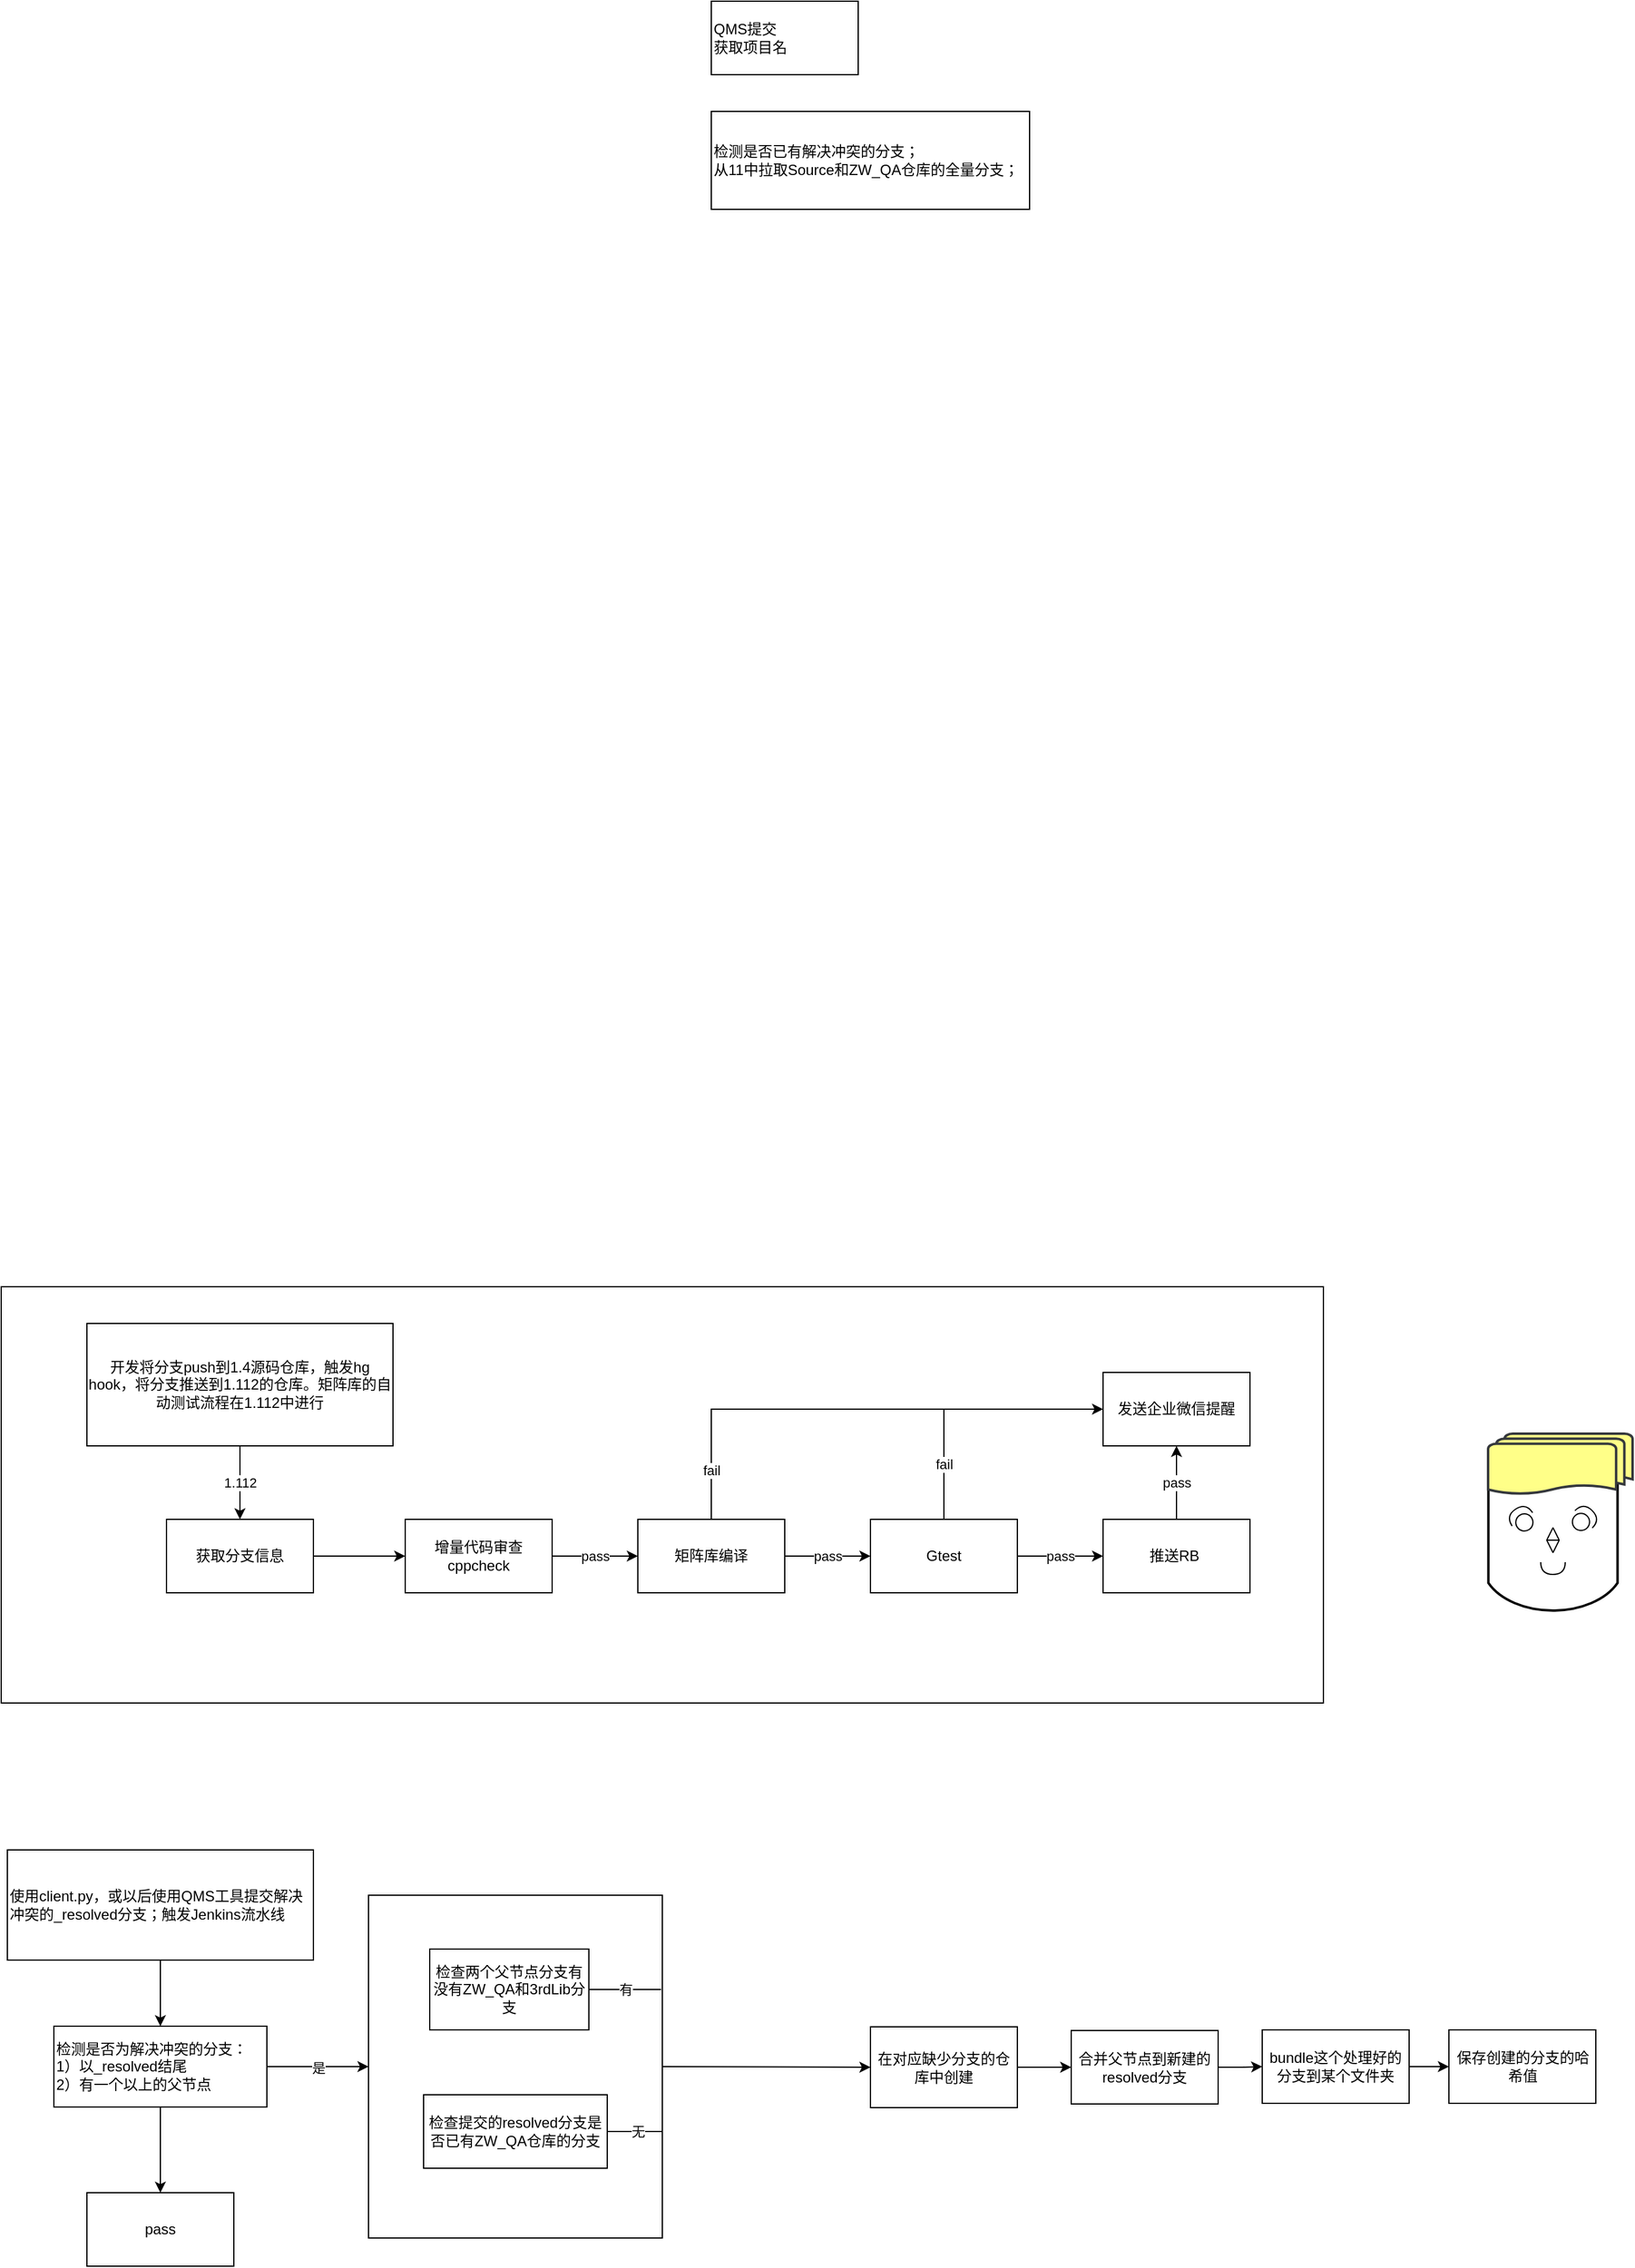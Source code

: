 <mxfile version="21.0.10" type="github">
  <diagram name="第 1 页" id="Z4eAZqu2N7-Lt7AsqKX3">
    <mxGraphModel dx="2265" dy="689" grid="1" gridSize="10" guides="1" tooltips="1" connect="1" arrows="1" fold="1" page="1" pageScale="1" pageWidth="827" pageHeight="1169" math="0" shadow="0">
      <root>
        <mxCell id="0" />
        <mxCell id="1" parent="0" />
        <mxCell id="QbmTx8f9Gs04z3HgYHxX-75" value="" style="rounded=0;whiteSpace=wrap;html=1;" vertex="1" parent="1">
          <mxGeometry x="-220" y="1587" width="240" height="280" as="geometry" />
        </mxCell>
        <mxCell id="QbmTx8f9Gs04z3HgYHxX-55" value="" style="strokeWidth=2;html=1;shape=mxgraph.flowchart.delay;whiteSpace=wrap;rotation=90;" vertex="1" parent="1">
          <mxGeometry x="690" y="1244.25" width="115" height="105.5" as="geometry" />
        </mxCell>
        <mxCell id="QbmTx8f9Gs04z3HgYHxX-47" value="" style="rounded=0;whiteSpace=wrap;html=1;" vertex="1" parent="1">
          <mxGeometry x="-520" y="1090" width="1080" height="340" as="geometry" />
        </mxCell>
        <mxCell id="QbmTx8f9Gs04z3HgYHxX-28" value="QMS提交&lt;br&gt;获取项目名" style="rounded=0;whiteSpace=wrap;html=1;align=left;" vertex="1" parent="1">
          <mxGeometry x="60" y="40" width="120" height="60" as="geometry" />
        </mxCell>
        <mxCell id="QbmTx8f9Gs04z3HgYHxX-29" value="检测是否已有解决冲突的分支；&lt;br&gt;从11中拉取Source和ZW_QA仓库的全量分支；&lt;br&gt;" style="rounded=0;whiteSpace=wrap;html=1;align=left;" vertex="1" parent="1">
          <mxGeometry x="60" y="130" width="260" height="80" as="geometry" />
        </mxCell>
        <mxCell id="QbmTx8f9Gs04z3HgYHxX-35" value="" style="edgeStyle=orthogonalEdgeStyle;rounded=0;orthogonalLoop=1;jettySize=auto;html=1;" edge="1" parent="1" source="QbmTx8f9Gs04z3HgYHxX-30" target="QbmTx8f9Gs04z3HgYHxX-34">
          <mxGeometry relative="1" as="geometry" />
        </mxCell>
        <mxCell id="QbmTx8f9Gs04z3HgYHxX-30" value="获取分支信息" style="rounded=0;whiteSpace=wrap;html=1;" vertex="1" parent="1">
          <mxGeometry x="-385" y="1280" width="120" height="60" as="geometry" />
        </mxCell>
        <mxCell id="QbmTx8f9Gs04z3HgYHxX-33" value="1.112" style="edgeStyle=orthogonalEdgeStyle;rounded=0;orthogonalLoop=1;jettySize=auto;html=1;" edge="1" parent="1" source="QbmTx8f9Gs04z3HgYHxX-31" target="QbmTx8f9Gs04z3HgYHxX-30">
          <mxGeometry relative="1" as="geometry" />
        </mxCell>
        <mxCell id="QbmTx8f9Gs04z3HgYHxX-31" value="开发将分支push到1.4源码仓库，触发hg hook，将分支推送到1.112的仓库。矩阵库的自动测试流程在1.112中进行" style="rounded=0;whiteSpace=wrap;html=1;" vertex="1" parent="1">
          <mxGeometry x="-450" y="1120" width="250" height="100" as="geometry" />
        </mxCell>
        <mxCell id="QbmTx8f9Gs04z3HgYHxX-37" value="pass" style="edgeStyle=orthogonalEdgeStyle;rounded=0;orthogonalLoop=1;jettySize=auto;html=1;" edge="1" parent="1" source="QbmTx8f9Gs04z3HgYHxX-34" target="QbmTx8f9Gs04z3HgYHxX-36">
          <mxGeometry relative="1" as="geometry" />
        </mxCell>
        <mxCell id="QbmTx8f9Gs04z3HgYHxX-34" value="增量代码审查cppcheck" style="rounded=0;whiteSpace=wrap;html=1;" vertex="1" parent="1">
          <mxGeometry x="-190" y="1280" width="120" height="60" as="geometry" />
        </mxCell>
        <mxCell id="QbmTx8f9Gs04z3HgYHxX-39" value="pass" style="edgeStyle=orthogonalEdgeStyle;rounded=0;orthogonalLoop=1;jettySize=auto;html=1;" edge="1" parent="1" source="QbmTx8f9Gs04z3HgYHxX-36" target="QbmTx8f9Gs04z3HgYHxX-38">
          <mxGeometry relative="1" as="geometry">
            <Array as="points">
              <mxPoint x="150" y="1310" />
              <mxPoint x="150" y="1310" />
            </Array>
          </mxGeometry>
        </mxCell>
        <mxCell id="QbmTx8f9Gs04z3HgYHxX-36" value="矩阵库编译" style="rounded=0;whiteSpace=wrap;html=1;" vertex="1" parent="1">
          <mxGeometry y="1280" width="120" height="60" as="geometry" />
        </mxCell>
        <mxCell id="QbmTx8f9Gs04z3HgYHxX-41" value="pass" style="edgeStyle=orthogonalEdgeStyle;rounded=0;orthogonalLoop=1;jettySize=auto;html=1;" edge="1" parent="1" source="QbmTx8f9Gs04z3HgYHxX-38" target="QbmTx8f9Gs04z3HgYHxX-40">
          <mxGeometry relative="1" as="geometry" />
        </mxCell>
        <mxCell id="QbmTx8f9Gs04z3HgYHxX-38" value="Gtest" style="rounded=0;whiteSpace=wrap;html=1;" vertex="1" parent="1">
          <mxGeometry x="190" y="1280" width="120" height="60" as="geometry" />
        </mxCell>
        <mxCell id="QbmTx8f9Gs04z3HgYHxX-44" value="pass" style="edgeStyle=orthogonalEdgeStyle;rounded=0;orthogonalLoop=1;jettySize=auto;html=1;" edge="1" parent="1" source="QbmTx8f9Gs04z3HgYHxX-40" target="QbmTx8f9Gs04z3HgYHxX-43">
          <mxGeometry relative="1" as="geometry" />
        </mxCell>
        <mxCell id="QbmTx8f9Gs04z3HgYHxX-40" value="推送RB&amp;nbsp;" style="rounded=0;whiteSpace=wrap;html=1;" vertex="1" parent="1">
          <mxGeometry x="380" y="1280" width="120" height="60" as="geometry" />
        </mxCell>
        <mxCell id="QbmTx8f9Gs04z3HgYHxX-43" value="发送企业微信提醒" style="rounded=0;whiteSpace=wrap;html=1;" vertex="1" parent="1">
          <mxGeometry x="380" y="1160" width="120" height="60" as="geometry" />
        </mxCell>
        <mxCell id="QbmTx8f9Gs04z3HgYHxX-45" value="fail" style="endArrow=classic;html=1;rounded=0;exitX=0.5;exitY=0;exitDx=0;exitDy=0;entryX=0;entryY=0.5;entryDx=0;entryDy=0;" edge="1" parent="1" source="QbmTx8f9Gs04z3HgYHxX-36" target="QbmTx8f9Gs04z3HgYHxX-43">
          <mxGeometry x="-0.805" width="50" height="50" relative="1" as="geometry">
            <mxPoint x="70" y="1250" as="sourcePoint" />
            <mxPoint x="120" y="1200" as="targetPoint" />
            <Array as="points">
              <mxPoint x="60" y="1190" />
            </Array>
            <mxPoint as="offset" />
          </mxGeometry>
        </mxCell>
        <mxCell id="QbmTx8f9Gs04z3HgYHxX-46" value="fail" style="endArrow=none;html=1;rounded=0;exitX=0.5;exitY=0;exitDx=0;exitDy=0;" edge="1" parent="1" source="QbmTx8f9Gs04z3HgYHxX-38">
          <mxGeometry width="50" height="50" relative="1" as="geometry">
            <mxPoint x="210" y="1260" as="sourcePoint" />
            <mxPoint x="250" y="1190" as="targetPoint" />
          </mxGeometry>
        </mxCell>
        <mxCell id="QbmTx8f9Gs04z3HgYHxX-59" value="" style="edgeStyle=orthogonalEdgeStyle;rounded=0;orthogonalLoop=1;jettySize=auto;html=1;" edge="1" parent="1" source="QbmTx8f9Gs04z3HgYHxX-48" target="QbmTx8f9Gs04z3HgYHxX-49">
          <mxGeometry relative="1" as="geometry" />
        </mxCell>
        <mxCell id="QbmTx8f9Gs04z3HgYHxX-48" value="使用client.py，或以后使用QMS工具提交解决冲突的_resolved分支；触发Jenkins流水线" style="rounded=0;whiteSpace=wrap;html=1;align=left;" vertex="1" parent="1">
          <mxGeometry x="-515" y="1550" width="250" height="90" as="geometry" />
        </mxCell>
        <mxCell id="QbmTx8f9Gs04z3HgYHxX-58" value="是" style="edgeStyle=orthogonalEdgeStyle;rounded=0;orthogonalLoop=1;jettySize=auto;html=1;" edge="1" parent="1" source="QbmTx8f9Gs04z3HgYHxX-49">
          <mxGeometry relative="1" as="geometry">
            <mxPoint x="-220" y="1727" as="targetPoint" />
          </mxGeometry>
        </mxCell>
        <mxCell id="QbmTx8f9Gs04z3HgYHxX-72" value="" style="edgeStyle=orthogonalEdgeStyle;rounded=0;orthogonalLoop=1;jettySize=auto;html=1;" edge="1" parent="1" source="QbmTx8f9Gs04z3HgYHxX-49" target="QbmTx8f9Gs04z3HgYHxX-70">
          <mxGeometry relative="1" as="geometry" />
        </mxCell>
        <mxCell id="QbmTx8f9Gs04z3HgYHxX-49" value="检测是否为解决冲突的分支：&lt;br&gt;1）以_resolved结尾&lt;br&gt;2）有一个以上的父节点" style="rounded=0;whiteSpace=wrap;html=1;align=left;" vertex="1" parent="1">
          <mxGeometry x="-477" y="1694" width="174" height="66" as="geometry" />
        </mxCell>
        <mxCell id="QbmTx8f9Gs04z3HgYHxX-50" value="" style="shape=providedRequiredInterface;html=1;verticalLabelPosition=bottom;sketch=0;rotation=-123;" vertex="1" parent="1">
          <mxGeometry x="712.5" y="1270" width="20" height="20" as="geometry" />
        </mxCell>
        <mxCell id="QbmTx8f9Gs04z3HgYHxX-51" value="" style="shape=providedRequiredInterface;html=1;verticalLabelPosition=bottom;sketch=0;rotation=-45;" vertex="1" parent="1">
          <mxGeometry x="762.5" y="1270" width="20" height="20" as="geometry" />
        </mxCell>
        <mxCell id="QbmTx8f9Gs04z3HgYHxX-52" value="" style="shape=requiredInterface;html=1;verticalLabelPosition=bottom;sketch=0;rotation=90;" vertex="1" parent="1">
          <mxGeometry x="742.5" y="1310" width="10" height="20" as="geometry" />
        </mxCell>
        <mxCell id="QbmTx8f9Gs04z3HgYHxX-53" value="" style="verticalLabelPosition=bottom;verticalAlign=top;html=1;shape=mxgraph.flowchart.sort;" vertex="1" parent="1">
          <mxGeometry x="742.5" y="1287" width="10" height="20" as="geometry" />
        </mxCell>
        <mxCell id="QbmTx8f9Gs04z3HgYHxX-56" value="" style="strokeWidth=2;html=1;shape=mxgraph.flowchart.multi-document;whiteSpace=wrap;fillColor=#ffff88;strokeColor=#36393d;" vertex="1" parent="1">
          <mxGeometry x="694.5" y="1210" width="118" height="50" as="geometry" />
        </mxCell>
        <mxCell id="QbmTx8f9Gs04z3HgYHxX-65" value="" style="edgeStyle=orthogonalEdgeStyle;rounded=0;orthogonalLoop=1;jettySize=auto;html=1;" edge="1" parent="1" source="QbmTx8f9Gs04z3HgYHxX-62" target="QbmTx8f9Gs04z3HgYHxX-64">
          <mxGeometry relative="1" as="geometry" />
        </mxCell>
        <mxCell id="QbmTx8f9Gs04z3HgYHxX-62" value="在对应缺少分支的仓库中创建" style="rounded=0;whiteSpace=wrap;html=1;" vertex="1" parent="1">
          <mxGeometry x="190" y="1694.5" width="120" height="66" as="geometry" />
        </mxCell>
        <mxCell id="QbmTx8f9Gs04z3HgYHxX-67" value="" style="edgeStyle=orthogonalEdgeStyle;rounded=0;orthogonalLoop=1;jettySize=auto;html=1;" edge="1" parent="1" source="QbmTx8f9Gs04z3HgYHxX-64" target="QbmTx8f9Gs04z3HgYHxX-66">
          <mxGeometry relative="1" as="geometry" />
        </mxCell>
        <mxCell id="QbmTx8f9Gs04z3HgYHxX-64" value="合并父节点到新建的resolved分支" style="rounded=0;whiteSpace=wrap;html=1;" vertex="1" parent="1">
          <mxGeometry x="354" y="1697.5" width="120" height="60" as="geometry" />
        </mxCell>
        <mxCell id="QbmTx8f9Gs04z3HgYHxX-69" value="" style="edgeStyle=orthogonalEdgeStyle;rounded=0;orthogonalLoop=1;jettySize=auto;html=1;" edge="1" parent="1" source="QbmTx8f9Gs04z3HgYHxX-66" target="QbmTx8f9Gs04z3HgYHxX-68">
          <mxGeometry relative="1" as="geometry" />
        </mxCell>
        <mxCell id="QbmTx8f9Gs04z3HgYHxX-66" value="bundle这个处理好的分支到某个文件夹" style="rounded=0;whiteSpace=wrap;html=1;" vertex="1" parent="1">
          <mxGeometry x="510" y="1697" width="120" height="60" as="geometry" />
        </mxCell>
        <mxCell id="QbmTx8f9Gs04z3HgYHxX-68" value="保存创建的分支的哈希值" style="rounded=0;whiteSpace=wrap;html=1;" vertex="1" parent="1">
          <mxGeometry x="662.5" y="1697" width="120" height="60" as="geometry" />
        </mxCell>
        <mxCell id="QbmTx8f9Gs04z3HgYHxX-70" value="pass" style="rounded=0;whiteSpace=wrap;html=1;" vertex="1" parent="1">
          <mxGeometry x="-450" y="1830" width="120" height="60" as="geometry" />
        </mxCell>
        <mxCell id="QbmTx8f9Gs04z3HgYHxX-73" value="检查提交的resolved分支是否已有ZW_QA仓库的分支" style="rounded=0;whiteSpace=wrap;html=1;" vertex="1" parent="1">
          <mxGeometry x="-175" y="1750" width="150" height="60" as="geometry" />
        </mxCell>
        <mxCell id="QbmTx8f9Gs04z3HgYHxX-74" value="检查两个父节点分支有没有ZW_QA和3rdLib分支" style="rounded=0;whiteSpace=wrap;html=1;" vertex="1" parent="1">
          <mxGeometry x="-170" y="1631" width="130" height="66" as="geometry" />
        </mxCell>
        <mxCell id="QbmTx8f9Gs04z3HgYHxX-78" value="无" style="endArrow=none;html=1;rounded=0;exitX=1;exitY=0.5;exitDx=0;exitDy=0;" edge="1" parent="1" source="QbmTx8f9Gs04z3HgYHxX-73">
          <mxGeometry x="-0.474" width="50" height="50" relative="1" as="geometry">
            <mxPoint x="-20" y="1780" as="sourcePoint" />
            <mxPoint x="20" y="1730" as="targetPoint" />
            <Array as="points">
              <mxPoint x="20" y="1780" />
            </Array>
            <mxPoint as="offset" />
          </mxGeometry>
        </mxCell>
        <mxCell id="QbmTx8f9Gs04z3HgYHxX-80" value="" style="endArrow=classic;html=1;rounded=0;exitX=1;exitY=0.5;exitDx=0;exitDy=0;entryX=0;entryY=0.5;entryDx=0;entryDy=0;" edge="1" parent="1" source="QbmTx8f9Gs04z3HgYHxX-75" target="QbmTx8f9Gs04z3HgYHxX-62">
          <mxGeometry width="50" height="50" relative="1" as="geometry">
            <mxPoint x="60" y="1680" as="sourcePoint" />
            <mxPoint x="110" y="1630" as="targetPoint" />
          </mxGeometry>
        </mxCell>
        <mxCell id="QbmTx8f9Gs04z3HgYHxX-81" value="有" style="endArrow=none;html=1;rounded=0;exitX=1;exitY=0.5;exitDx=0;exitDy=0;entryX=0.996;entryY=0.275;entryDx=0;entryDy=0;entryPerimeter=0;" edge="1" parent="1" source="QbmTx8f9Gs04z3HgYHxX-74" target="QbmTx8f9Gs04z3HgYHxX-75">
          <mxGeometry width="50" height="50" relative="1" as="geometry">
            <mxPoint x="170" y="1610" as="sourcePoint" />
            <mxPoint x="220" y="1560" as="targetPoint" />
          </mxGeometry>
        </mxCell>
      </root>
    </mxGraphModel>
  </diagram>
</mxfile>
